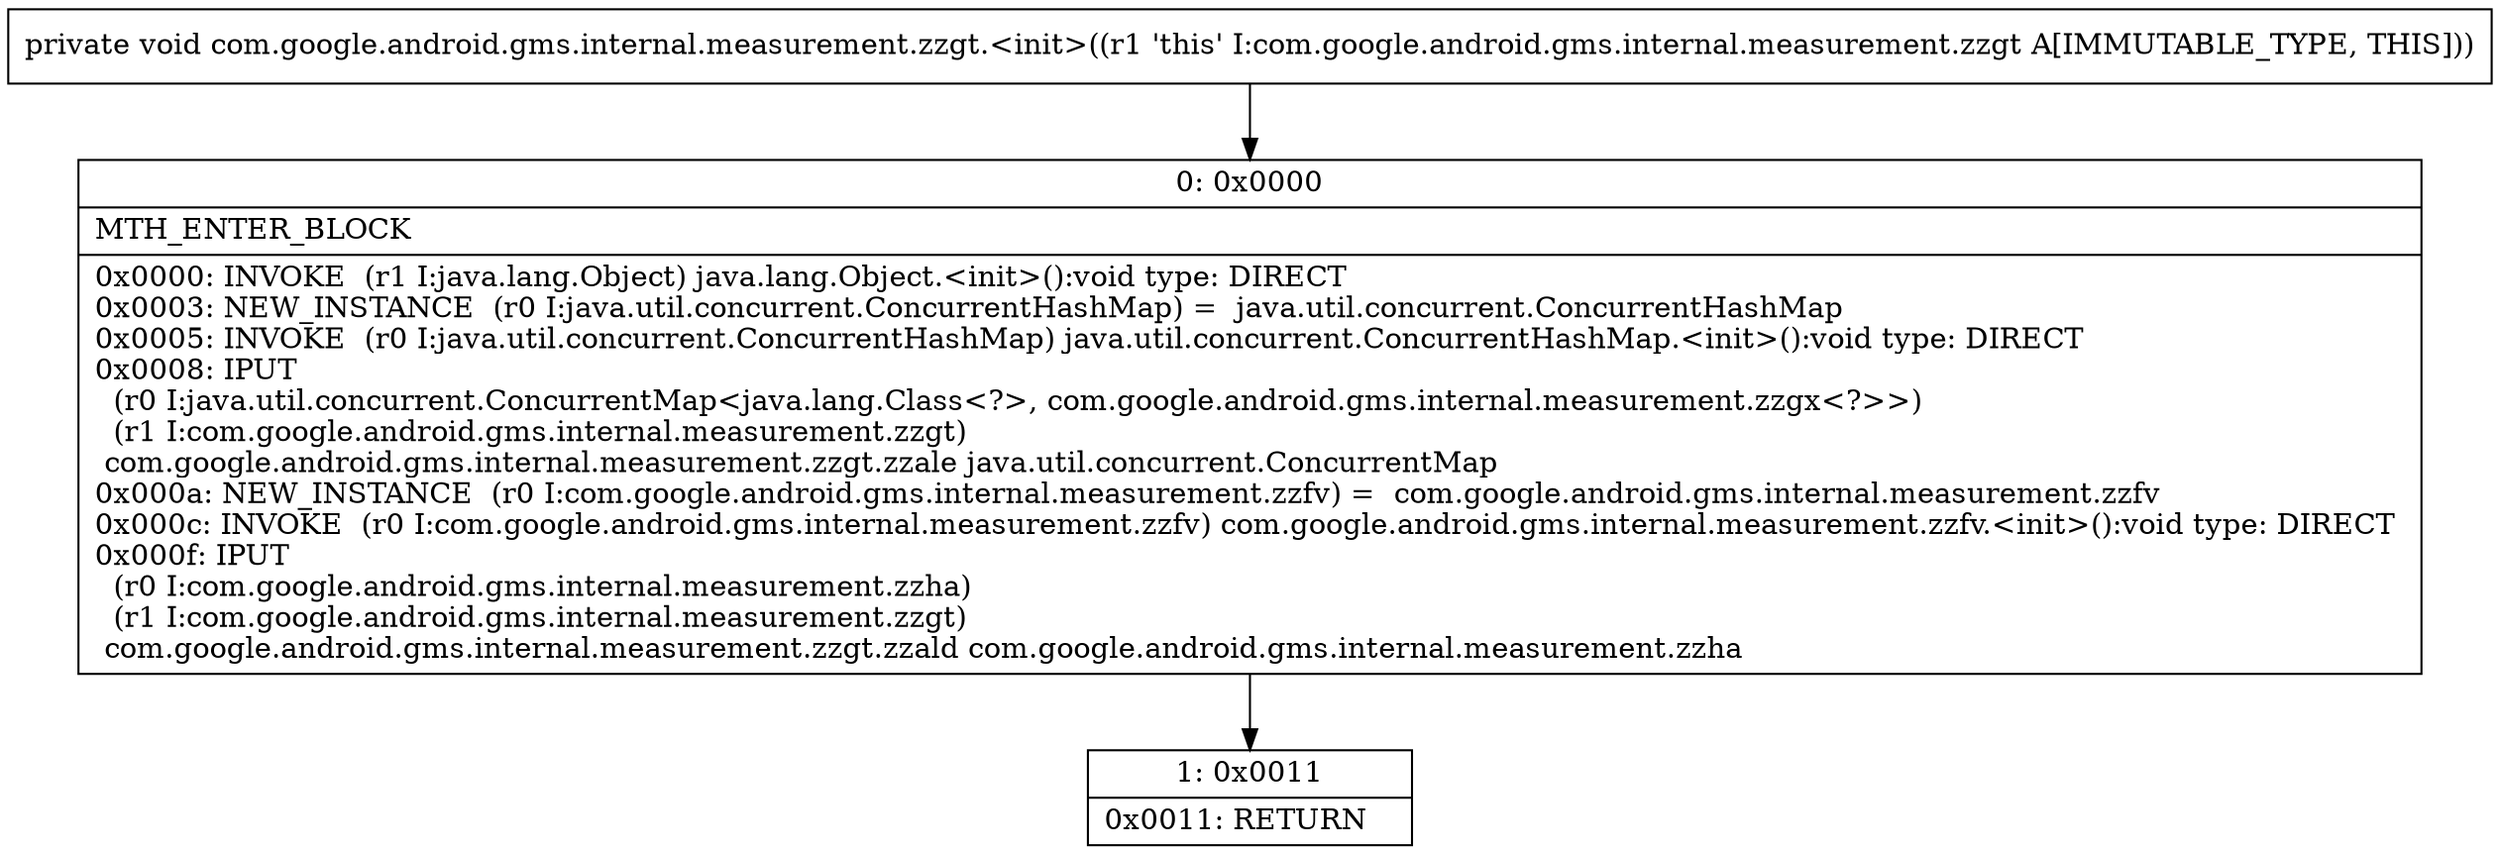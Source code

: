 digraph "CFG forcom.google.android.gms.internal.measurement.zzgt.\<init\>()V" {
Node_0 [shape=record,label="{0\:\ 0x0000|MTH_ENTER_BLOCK\l|0x0000: INVOKE  (r1 I:java.lang.Object) java.lang.Object.\<init\>():void type: DIRECT \l0x0003: NEW_INSTANCE  (r0 I:java.util.concurrent.ConcurrentHashMap) =  java.util.concurrent.ConcurrentHashMap \l0x0005: INVOKE  (r0 I:java.util.concurrent.ConcurrentHashMap) java.util.concurrent.ConcurrentHashMap.\<init\>():void type: DIRECT \l0x0008: IPUT  \l  (r0 I:java.util.concurrent.ConcurrentMap\<java.lang.Class\<?\>, com.google.android.gms.internal.measurement.zzgx\<?\>\>)\l  (r1 I:com.google.android.gms.internal.measurement.zzgt)\l com.google.android.gms.internal.measurement.zzgt.zzale java.util.concurrent.ConcurrentMap \l0x000a: NEW_INSTANCE  (r0 I:com.google.android.gms.internal.measurement.zzfv) =  com.google.android.gms.internal.measurement.zzfv \l0x000c: INVOKE  (r0 I:com.google.android.gms.internal.measurement.zzfv) com.google.android.gms.internal.measurement.zzfv.\<init\>():void type: DIRECT \l0x000f: IPUT  \l  (r0 I:com.google.android.gms.internal.measurement.zzha)\l  (r1 I:com.google.android.gms.internal.measurement.zzgt)\l com.google.android.gms.internal.measurement.zzgt.zzald com.google.android.gms.internal.measurement.zzha \l}"];
Node_1 [shape=record,label="{1\:\ 0x0011|0x0011: RETURN   \l}"];
MethodNode[shape=record,label="{private void com.google.android.gms.internal.measurement.zzgt.\<init\>((r1 'this' I:com.google.android.gms.internal.measurement.zzgt A[IMMUTABLE_TYPE, THIS])) }"];
MethodNode -> Node_0;
Node_0 -> Node_1;
}

